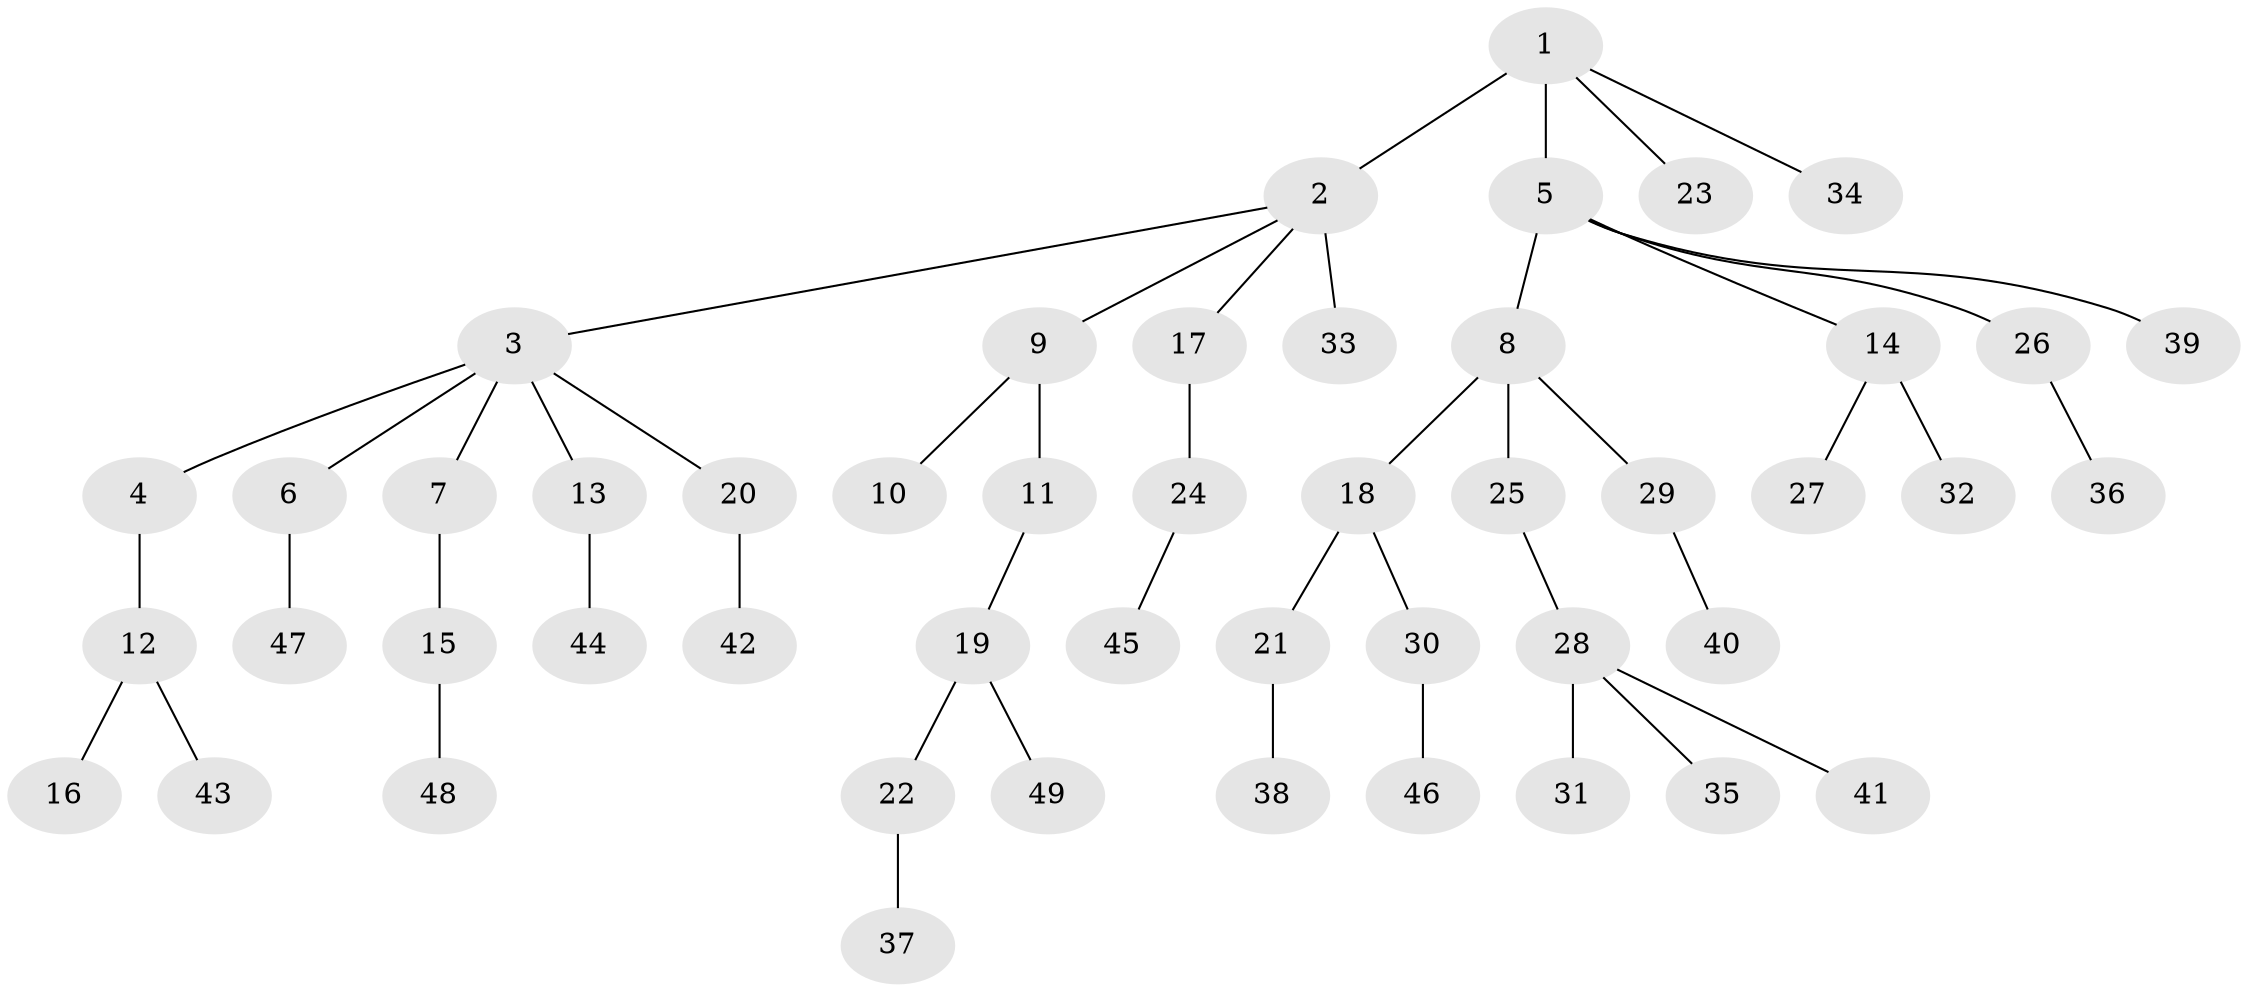 // original degree distribution, {6: 0.03125, 4: 0.08333333333333333, 7: 0.010416666666666666, 3: 0.11458333333333333, 2: 0.19791666666666666, 1: 0.5416666666666666, 5: 0.020833333333333332}
// Generated by graph-tools (version 1.1) at 2025/51/03/04/25 22:51:43]
// undirected, 49 vertices, 48 edges
graph export_dot {
  node [color=gray90,style=filled];
  1;
  2;
  3;
  4;
  5;
  6;
  7;
  8;
  9;
  10;
  11;
  12;
  13;
  14;
  15;
  16;
  17;
  18;
  19;
  20;
  21;
  22;
  23;
  24;
  25;
  26;
  27;
  28;
  29;
  30;
  31;
  32;
  33;
  34;
  35;
  36;
  37;
  38;
  39;
  40;
  41;
  42;
  43;
  44;
  45;
  46;
  47;
  48;
  49;
  1 -- 2 [weight=2.0];
  1 -- 5 [weight=1.0];
  1 -- 23 [weight=1.0];
  1 -- 34 [weight=1.0];
  2 -- 3 [weight=1.0];
  2 -- 9 [weight=1.0];
  2 -- 17 [weight=1.0];
  2 -- 33 [weight=1.0];
  3 -- 4 [weight=1.0];
  3 -- 6 [weight=1.0];
  3 -- 7 [weight=1.0];
  3 -- 13 [weight=1.0];
  3 -- 20 [weight=1.0];
  4 -- 12 [weight=1.0];
  5 -- 8 [weight=1.0];
  5 -- 14 [weight=1.0];
  5 -- 26 [weight=1.0];
  5 -- 39 [weight=1.0];
  6 -- 47 [weight=1.0];
  7 -- 15 [weight=1.0];
  8 -- 18 [weight=1.0];
  8 -- 25 [weight=2.0];
  8 -- 29 [weight=1.0];
  9 -- 10 [weight=1.0];
  9 -- 11 [weight=1.0];
  11 -- 19 [weight=1.0];
  12 -- 16 [weight=1.0];
  12 -- 43 [weight=1.0];
  13 -- 44 [weight=1.0];
  14 -- 27 [weight=1.0];
  14 -- 32 [weight=3.0];
  15 -- 48 [weight=1.0];
  17 -- 24 [weight=1.0];
  18 -- 21 [weight=1.0];
  18 -- 30 [weight=1.0];
  19 -- 22 [weight=1.0];
  19 -- 49 [weight=1.0];
  20 -- 42 [weight=1.0];
  21 -- 38 [weight=1.0];
  22 -- 37 [weight=1.0];
  24 -- 45 [weight=1.0];
  25 -- 28 [weight=1.0];
  26 -- 36 [weight=1.0];
  28 -- 31 [weight=1.0];
  28 -- 35 [weight=1.0];
  28 -- 41 [weight=1.0];
  29 -- 40 [weight=1.0];
  30 -- 46 [weight=1.0];
}
